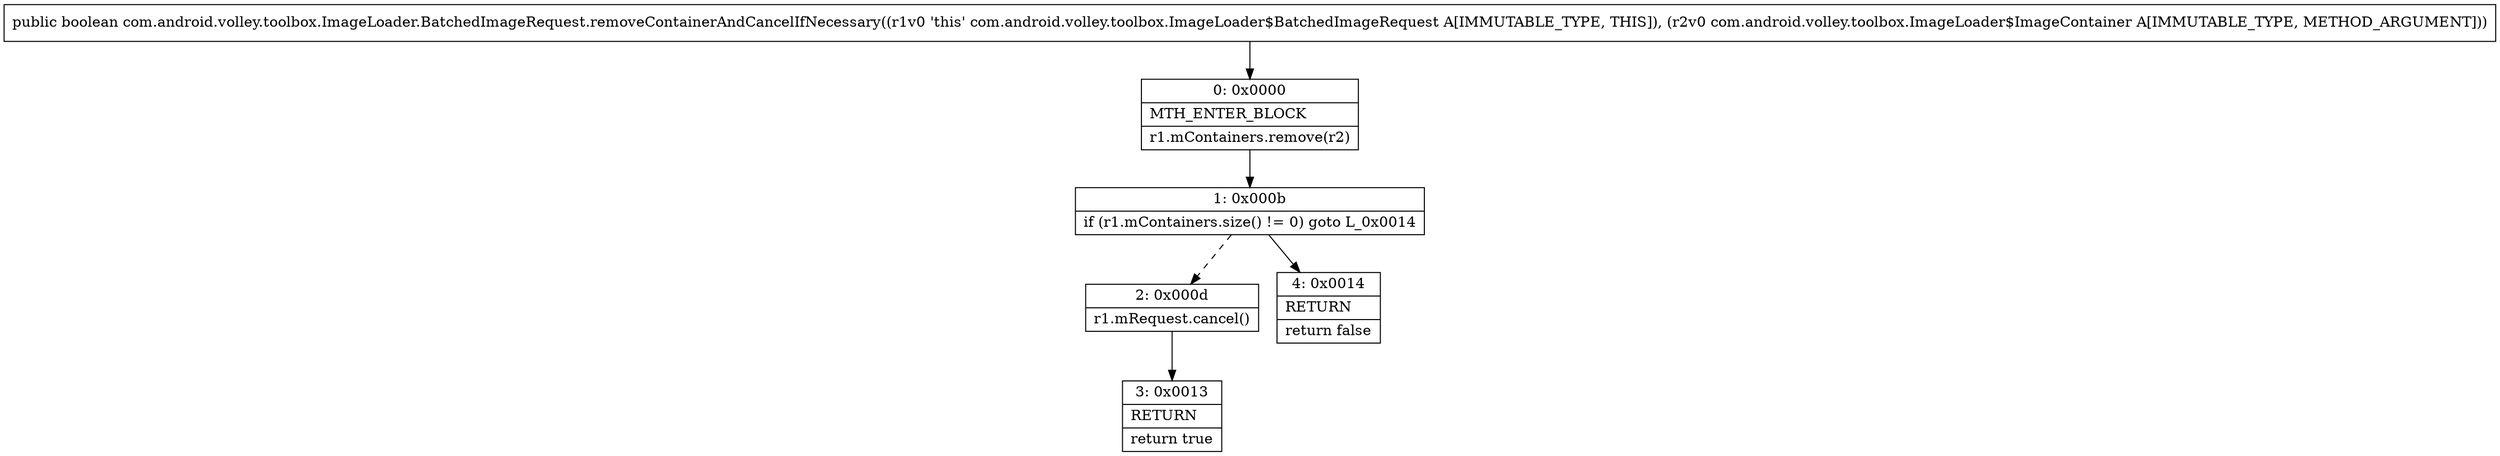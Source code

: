 digraph "CFG forcom.android.volley.toolbox.ImageLoader.BatchedImageRequest.removeContainerAndCancelIfNecessary(Lcom\/android\/volley\/toolbox\/ImageLoader$ImageContainer;)Z" {
Node_0 [shape=record,label="{0\:\ 0x0000|MTH_ENTER_BLOCK\l|r1.mContainers.remove(r2)\l}"];
Node_1 [shape=record,label="{1\:\ 0x000b|if (r1.mContainers.size() != 0) goto L_0x0014\l}"];
Node_2 [shape=record,label="{2\:\ 0x000d|r1.mRequest.cancel()\l}"];
Node_3 [shape=record,label="{3\:\ 0x0013|RETURN\l|return true\l}"];
Node_4 [shape=record,label="{4\:\ 0x0014|RETURN\l|return false\l}"];
MethodNode[shape=record,label="{public boolean com.android.volley.toolbox.ImageLoader.BatchedImageRequest.removeContainerAndCancelIfNecessary((r1v0 'this' com.android.volley.toolbox.ImageLoader$BatchedImageRequest A[IMMUTABLE_TYPE, THIS]), (r2v0 com.android.volley.toolbox.ImageLoader$ImageContainer A[IMMUTABLE_TYPE, METHOD_ARGUMENT])) }"];
MethodNode -> Node_0;
Node_0 -> Node_1;
Node_1 -> Node_2[style=dashed];
Node_1 -> Node_4;
Node_2 -> Node_3;
}

